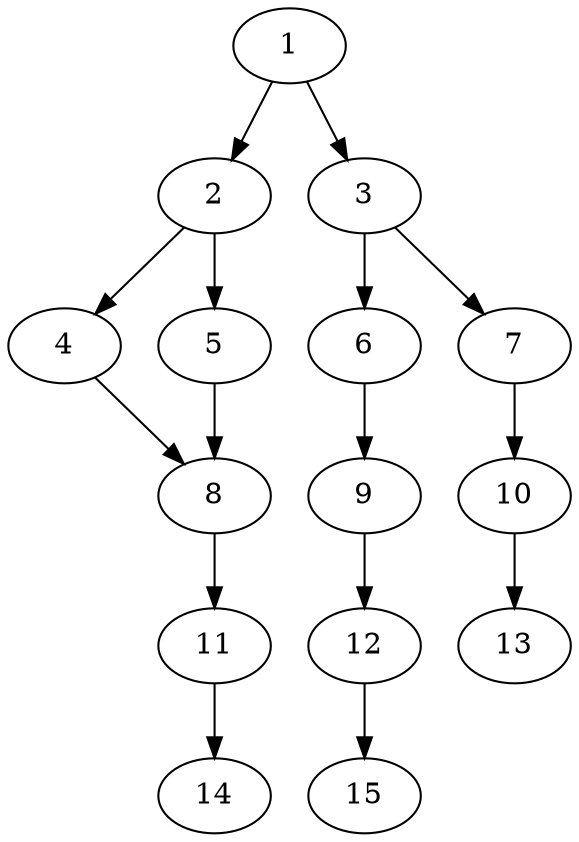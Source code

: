 digraph G {
    1 -> 2;
    1 -> 3;
    2 -> 4;
    2 -> 5;
    3 -> 6;
    3 -> 7;
    4 -> 8;
    5 -> 8;
    6 -> 9;
    7 -> 10;
    8 -> 11;
    9 -> 12;
    10 -> 13;
    11 -> 14;
    12 -> 15;
}